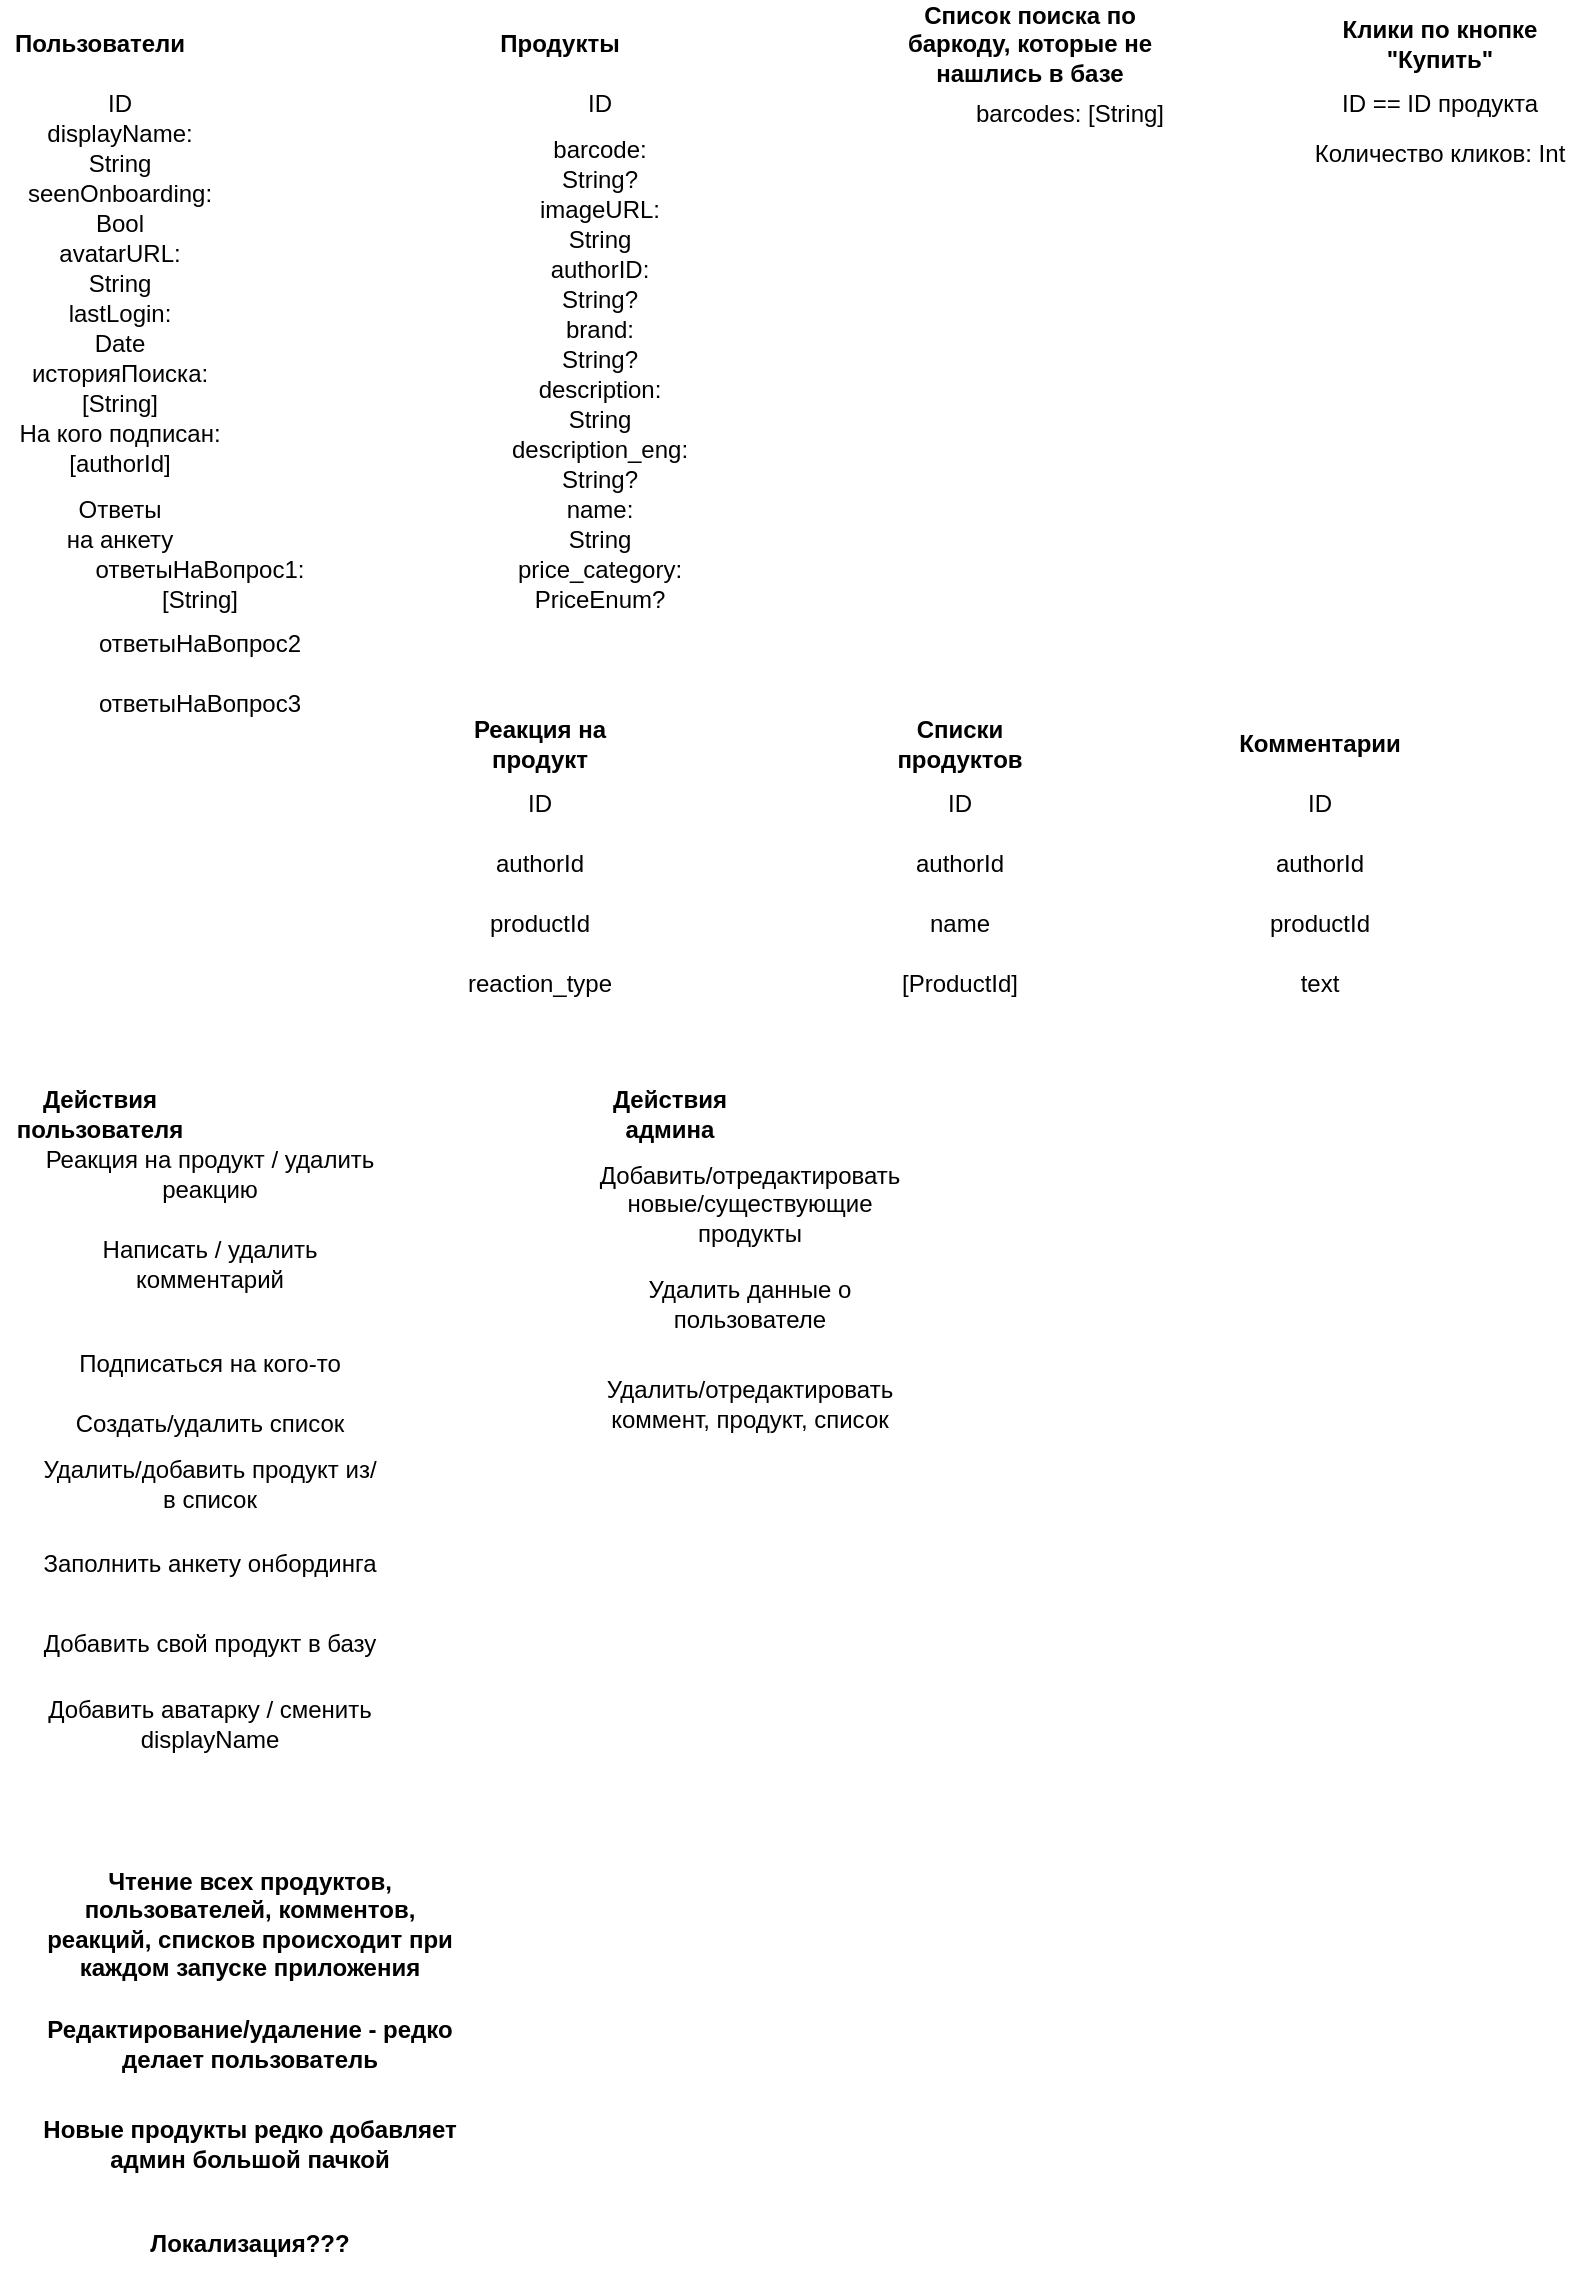 <mxfile version="20.2.0" type="github">
  <diagram id="zTItZL9wTKK4X7dXP2Oj" name="Страница 1">
    <mxGraphModel dx="1129" dy="770" grid="1" gridSize="10" guides="1" tooltips="1" connect="1" arrows="1" fold="1" page="1" pageScale="1" pageWidth="827" pageHeight="1169" math="0" shadow="0">
      <root>
        <mxCell id="0" />
        <mxCell id="1" parent="0" />
        <mxCell id="taa9uCPGDnzsBaroi36O-1" value="Пользователи" style="text;html=1;strokeColor=none;fillColor=none;align=center;verticalAlign=middle;whiteSpace=wrap;rounded=0;fontStyle=1" vertex="1" parent="1">
          <mxGeometry x="50" y="20" width="60" height="30" as="geometry" />
        </mxCell>
        <mxCell id="taa9uCPGDnzsBaroi36O-2" value="displayName: String" style="text;html=1;strokeColor=none;fillColor=none;align=center;verticalAlign=middle;whiteSpace=wrap;rounded=0;" vertex="1" parent="1">
          <mxGeometry x="60" y="72" width="60" height="30" as="geometry" />
        </mxCell>
        <mxCell id="taa9uCPGDnzsBaroi36O-3" value="seenOnboarding: Bool" style="text;html=1;strokeColor=none;fillColor=none;align=center;verticalAlign=middle;whiteSpace=wrap;rounded=0;" vertex="1" parent="1">
          <mxGeometry x="60" y="102" width="60" height="30" as="geometry" />
        </mxCell>
        <mxCell id="taa9uCPGDnzsBaroi36O-4" value="Ответы на анкету" style="text;html=1;strokeColor=none;fillColor=none;align=center;verticalAlign=middle;whiteSpace=wrap;rounded=0;" vertex="1" parent="1">
          <mxGeometry x="60" y="260" width="60" height="30" as="geometry" />
        </mxCell>
        <mxCell id="taa9uCPGDnzsBaroi36O-5" value="ответыНаВопрос1: [String]" style="text;html=1;strokeColor=none;fillColor=none;align=center;verticalAlign=middle;whiteSpace=wrap;rounded=0;" vertex="1" parent="1">
          <mxGeometry x="100" y="290" width="60" height="30" as="geometry" />
        </mxCell>
        <mxCell id="taa9uCPGDnzsBaroi36O-6" value="На кого подписан: [authorId]" style="text;html=1;strokeColor=none;fillColor=none;align=center;verticalAlign=middle;whiteSpace=wrap;rounded=0;" vertex="1" parent="1">
          <mxGeometry x="30" y="222" width="120" height="30" as="geometry" />
        </mxCell>
        <mxCell id="taa9uCPGDnzsBaroi36O-7" value="avatarURL: String" style="text;html=1;strokeColor=none;fillColor=none;align=center;verticalAlign=middle;whiteSpace=wrap;rounded=0;" vertex="1" parent="1">
          <mxGeometry x="60" y="132" width="60" height="30" as="geometry" />
        </mxCell>
        <mxCell id="taa9uCPGDnzsBaroi36O-8" value="lastLogin: Date" style="text;html=1;strokeColor=none;fillColor=none;align=center;verticalAlign=middle;whiteSpace=wrap;rounded=0;" vertex="1" parent="1">
          <mxGeometry x="60" y="162" width="60" height="30" as="geometry" />
        </mxCell>
        <mxCell id="taa9uCPGDnzsBaroi36O-9" value="историяПоиска:[String]" style="text;html=1;strokeColor=none;fillColor=none;align=center;verticalAlign=middle;whiteSpace=wrap;rounded=0;" vertex="1" parent="1">
          <mxGeometry x="60" y="192" width="60" height="30" as="geometry" />
        </mxCell>
        <mxCell id="taa9uCPGDnzsBaroi36O-11" value="Список поиска по баркоду, которые не нашлись в базе" style="text;html=1;strokeColor=none;fillColor=none;align=center;verticalAlign=middle;whiteSpace=wrap;rounded=0;fontStyle=1" vertex="1" parent="1">
          <mxGeometry x="470" y="20" width="150" height="30" as="geometry" />
        </mxCell>
        <mxCell id="taa9uCPGDnzsBaroi36O-12" value="Продукты" style="text;html=1;strokeColor=none;fillColor=none;align=center;verticalAlign=middle;whiteSpace=wrap;rounded=0;fontStyle=1" vertex="1" parent="1">
          <mxGeometry x="280" y="20" width="60" height="30" as="geometry" />
        </mxCell>
        <mxCell id="taa9uCPGDnzsBaroi36O-13" value="ID" style="text;html=1;strokeColor=none;fillColor=none;align=center;verticalAlign=middle;whiteSpace=wrap;rounded=0;" vertex="1" parent="1">
          <mxGeometry x="300" y="50" width="60" height="30" as="geometry" />
        </mxCell>
        <mxCell id="taa9uCPGDnzsBaroi36O-14" value="ID" style="text;html=1;strokeColor=none;fillColor=none;align=center;verticalAlign=middle;whiteSpace=wrap;rounded=0;" vertex="1" parent="1">
          <mxGeometry x="60" y="50" width="60" height="30" as="geometry" />
        </mxCell>
        <mxCell id="taa9uCPGDnzsBaroi36O-15" value="barcode: String?" style="text;html=1;strokeColor=none;fillColor=none;align=center;verticalAlign=middle;whiteSpace=wrap;rounded=0;" vertex="1" parent="1">
          <mxGeometry x="300" y="80" width="60" height="30" as="geometry" />
        </mxCell>
        <mxCell id="taa9uCPGDnzsBaroi36O-16" value="imageURL: String" style="text;html=1;strokeColor=none;fillColor=none;align=center;verticalAlign=middle;whiteSpace=wrap;rounded=0;" vertex="1" parent="1">
          <mxGeometry x="300" y="110" width="60" height="30" as="geometry" />
        </mxCell>
        <mxCell id="taa9uCPGDnzsBaroi36O-17" value="authorID: String?" style="text;html=1;strokeColor=none;fillColor=none;align=center;verticalAlign=middle;whiteSpace=wrap;rounded=0;" vertex="1" parent="1">
          <mxGeometry x="300" y="140" width="60" height="30" as="geometry" />
        </mxCell>
        <mxCell id="taa9uCPGDnzsBaroi36O-18" value="brand: String?" style="text;html=1;strokeColor=none;fillColor=none;align=center;verticalAlign=middle;whiteSpace=wrap;rounded=0;" vertex="1" parent="1">
          <mxGeometry x="300" y="170" width="60" height="30" as="geometry" />
        </mxCell>
        <mxCell id="taa9uCPGDnzsBaroi36O-19" value="description: String" style="text;html=1;strokeColor=none;fillColor=none;align=center;verticalAlign=middle;whiteSpace=wrap;rounded=0;" vertex="1" parent="1">
          <mxGeometry x="300" y="200" width="60" height="30" as="geometry" />
        </mxCell>
        <mxCell id="taa9uCPGDnzsBaroi36O-20" value="description_eng: String?" style="text;html=1;strokeColor=none;fillColor=none;align=center;verticalAlign=middle;whiteSpace=wrap;rounded=0;" vertex="1" parent="1">
          <mxGeometry x="300" y="230" width="60" height="30" as="geometry" />
        </mxCell>
        <mxCell id="taa9uCPGDnzsBaroi36O-21" value="name: String" style="text;html=1;strokeColor=none;fillColor=none;align=center;verticalAlign=middle;whiteSpace=wrap;rounded=0;" vertex="1" parent="1">
          <mxGeometry x="300" y="260" width="60" height="30" as="geometry" />
        </mxCell>
        <mxCell id="taa9uCPGDnzsBaroi36O-22" value="price_category: PriceEnum?" style="text;html=1;strokeColor=none;fillColor=none;align=center;verticalAlign=middle;whiteSpace=wrap;rounded=0;" vertex="1" parent="1">
          <mxGeometry x="300" y="290" width="60" height="30" as="geometry" />
        </mxCell>
        <mxCell id="taa9uCPGDnzsBaroi36O-23" value="Реакция на продукт" style="text;html=1;strokeColor=none;fillColor=none;align=center;verticalAlign=middle;whiteSpace=wrap;rounded=0;fontStyle=1" vertex="1" parent="1">
          <mxGeometry x="255" y="370" width="90" height="30" as="geometry" />
        </mxCell>
        <mxCell id="taa9uCPGDnzsBaroi36O-24" value="ответыНаВопрос2" style="text;html=1;strokeColor=none;fillColor=none;align=center;verticalAlign=middle;whiteSpace=wrap;rounded=0;" vertex="1" parent="1">
          <mxGeometry x="100" y="320" width="60" height="30" as="geometry" />
        </mxCell>
        <mxCell id="taa9uCPGDnzsBaroi36O-25" value="ответыНаВопрос3" style="text;html=1;strokeColor=none;fillColor=none;align=center;verticalAlign=middle;whiteSpace=wrap;rounded=0;" vertex="1" parent="1">
          <mxGeometry x="100" y="350" width="60" height="30" as="geometry" />
        </mxCell>
        <mxCell id="taa9uCPGDnzsBaroi36O-26" value="ID" style="text;html=1;strokeColor=none;fillColor=none;align=center;verticalAlign=middle;whiteSpace=wrap;rounded=0;" vertex="1" parent="1">
          <mxGeometry x="270" y="400" width="60" height="30" as="geometry" />
        </mxCell>
        <mxCell id="taa9uCPGDnzsBaroi36O-27" value="authorId" style="text;html=1;strokeColor=none;fillColor=none;align=center;verticalAlign=middle;whiteSpace=wrap;rounded=0;" vertex="1" parent="1">
          <mxGeometry x="270" y="430" width="60" height="30" as="geometry" />
        </mxCell>
        <mxCell id="taa9uCPGDnzsBaroi36O-28" value="productId" style="text;html=1;strokeColor=none;fillColor=none;align=center;verticalAlign=middle;whiteSpace=wrap;rounded=0;" vertex="1" parent="1">
          <mxGeometry x="270" y="460" width="60" height="30" as="geometry" />
        </mxCell>
        <mxCell id="taa9uCPGDnzsBaroi36O-29" value="reaction_type" style="text;html=1;strokeColor=none;fillColor=none;align=center;verticalAlign=middle;whiteSpace=wrap;rounded=0;" vertex="1" parent="1">
          <mxGeometry x="270" y="490" width="60" height="30" as="geometry" />
        </mxCell>
        <mxCell id="taa9uCPGDnzsBaroi36O-30" value="Списки продуктов" style="text;html=1;strokeColor=none;fillColor=none;align=center;verticalAlign=middle;whiteSpace=wrap;rounded=0;fontStyle=1" vertex="1" parent="1">
          <mxGeometry x="480" y="370" width="60" height="30" as="geometry" />
        </mxCell>
        <mxCell id="taa9uCPGDnzsBaroi36O-31" value="ID" style="text;html=1;strokeColor=none;fillColor=none;align=center;verticalAlign=middle;whiteSpace=wrap;rounded=0;" vertex="1" parent="1">
          <mxGeometry x="480" y="400" width="60" height="30" as="geometry" />
        </mxCell>
        <mxCell id="taa9uCPGDnzsBaroi36O-32" value="authorId" style="text;html=1;strokeColor=none;fillColor=none;align=center;verticalAlign=middle;whiteSpace=wrap;rounded=0;" vertex="1" parent="1">
          <mxGeometry x="480" y="430" width="60" height="30" as="geometry" />
        </mxCell>
        <mxCell id="taa9uCPGDnzsBaroi36O-33" value="name" style="text;html=1;strokeColor=none;fillColor=none;align=center;verticalAlign=middle;whiteSpace=wrap;rounded=0;" vertex="1" parent="1">
          <mxGeometry x="480" y="460" width="60" height="30" as="geometry" />
        </mxCell>
        <mxCell id="taa9uCPGDnzsBaroi36O-34" value="[ProductId]" style="text;html=1;strokeColor=none;fillColor=none;align=center;verticalAlign=middle;whiteSpace=wrap;rounded=0;" vertex="1" parent="1">
          <mxGeometry x="480" y="490" width="60" height="30" as="geometry" />
        </mxCell>
        <mxCell id="taa9uCPGDnzsBaroi36O-35" value="barcodes: [String]" style="text;html=1;strokeColor=none;fillColor=none;align=center;verticalAlign=middle;whiteSpace=wrap;rounded=0;" vertex="1" parent="1">
          <mxGeometry x="490" y="60" width="150" height="20" as="geometry" />
        </mxCell>
        <mxCell id="taa9uCPGDnzsBaroi36O-36" value="Комментарии" style="text;html=1;strokeColor=none;fillColor=none;align=center;verticalAlign=middle;whiteSpace=wrap;rounded=0;fontStyle=1" vertex="1" parent="1">
          <mxGeometry x="660" y="370" width="60" height="30" as="geometry" />
        </mxCell>
        <mxCell id="taa9uCPGDnzsBaroi36O-37" value="ID" style="text;html=1;strokeColor=none;fillColor=none;align=center;verticalAlign=middle;whiteSpace=wrap;rounded=0;" vertex="1" parent="1">
          <mxGeometry x="660" y="400" width="60" height="30" as="geometry" />
        </mxCell>
        <mxCell id="taa9uCPGDnzsBaroi36O-39" value="authorId" style="text;html=1;strokeColor=none;fillColor=none;align=center;verticalAlign=middle;whiteSpace=wrap;rounded=0;" vertex="1" parent="1">
          <mxGeometry x="660" y="430" width="60" height="30" as="geometry" />
        </mxCell>
        <mxCell id="taa9uCPGDnzsBaroi36O-40" value="productId" style="text;html=1;strokeColor=none;fillColor=none;align=center;verticalAlign=middle;whiteSpace=wrap;rounded=0;" vertex="1" parent="1">
          <mxGeometry x="660" y="460" width="60" height="30" as="geometry" />
        </mxCell>
        <mxCell id="taa9uCPGDnzsBaroi36O-41" value="text" style="text;html=1;strokeColor=none;fillColor=none;align=center;verticalAlign=middle;whiteSpace=wrap;rounded=0;" vertex="1" parent="1">
          <mxGeometry x="660" y="490" width="60" height="30" as="geometry" />
        </mxCell>
        <mxCell id="taa9uCPGDnzsBaroi36O-42" value="Клики по кнопке &quot;Купить&quot;" style="text;html=1;strokeColor=none;fillColor=none;align=center;verticalAlign=middle;whiteSpace=wrap;rounded=0;fontStyle=1" vertex="1" parent="1">
          <mxGeometry x="700" y="20" width="100" height="30" as="geometry" />
        </mxCell>
        <mxCell id="taa9uCPGDnzsBaroi36O-43" value="ID == ID продукта" style="text;html=1;strokeColor=none;fillColor=none;align=center;verticalAlign=middle;whiteSpace=wrap;rounded=0;" vertex="1" parent="1">
          <mxGeometry x="675" y="55" width="150" height="20" as="geometry" />
        </mxCell>
        <mxCell id="taa9uCPGDnzsBaroi36O-44" value="Количество кликов: Int" style="text;html=1;strokeColor=none;fillColor=none;align=center;verticalAlign=middle;whiteSpace=wrap;rounded=0;" vertex="1" parent="1">
          <mxGeometry x="675" y="80" width="150" height="20" as="geometry" />
        </mxCell>
        <mxCell id="taa9uCPGDnzsBaroi36O-45" value="Действия пользователя" style="text;html=1;strokeColor=none;fillColor=none;align=center;verticalAlign=middle;whiteSpace=wrap;rounded=0;fontStyle=1" vertex="1" parent="1">
          <mxGeometry x="35" y="555" width="90" height="30" as="geometry" />
        </mxCell>
        <mxCell id="taa9uCPGDnzsBaroi36O-46" value="&lt;span style=&quot;font-weight: normal;&quot;&gt;Реакция на продукт / удалить реакцию&lt;/span&gt;" style="text;html=1;strokeColor=none;fillColor=none;align=center;verticalAlign=middle;whiteSpace=wrap;rounded=0;fontStyle=1" vertex="1" parent="1">
          <mxGeometry x="50" y="585" width="170" height="30" as="geometry" />
        </mxCell>
        <mxCell id="taa9uCPGDnzsBaroi36O-47" value="&lt;span style=&quot;font-weight: normal;&quot;&gt;Написать / удалить комментарий&lt;/span&gt;" style="text;html=1;strokeColor=none;fillColor=none;align=center;verticalAlign=middle;whiteSpace=wrap;rounded=0;fontStyle=1" vertex="1" parent="1">
          <mxGeometry x="50" y="630" width="170" height="30" as="geometry" />
        </mxCell>
        <mxCell id="taa9uCPGDnzsBaroi36O-48" value="&lt;span style=&quot;font-weight: normal;&quot;&gt;Подписаться на кого-то&lt;/span&gt;" style="text;html=1;strokeColor=none;fillColor=none;align=center;verticalAlign=middle;whiteSpace=wrap;rounded=0;fontStyle=1" vertex="1" parent="1">
          <mxGeometry x="50" y="680" width="170" height="30" as="geometry" />
        </mxCell>
        <mxCell id="taa9uCPGDnzsBaroi36O-49" value="&lt;span style=&quot;font-weight: normal;&quot;&gt;Создать/удалить список&lt;/span&gt;" style="text;html=1;strokeColor=none;fillColor=none;align=center;verticalAlign=middle;whiteSpace=wrap;rounded=0;fontStyle=1" vertex="1" parent="1">
          <mxGeometry x="50" y="710" width="170" height="30" as="geometry" />
        </mxCell>
        <mxCell id="taa9uCPGDnzsBaroi36O-50" value="&lt;span style=&quot;font-weight: normal;&quot;&gt;Удалить/добавить продукт из/в список&lt;/span&gt;" style="text;html=1;strokeColor=none;fillColor=none;align=center;verticalAlign=middle;whiteSpace=wrap;rounded=0;fontStyle=1" vertex="1" parent="1">
          <mxGeometry x="50" y="740" width="170" height="30" as="geometry" />
        </mxCell>
        <mxCell id="taa9uCPGDnzsBaroi36O-51" value="&lt;span style=&quot;font-weight: 400;&quot;&gt;Заполнить анкету онбординга&lt;/span&gt;" style="text;html=1;strokeColor=none;fillColor=none;align=center;verticalAlign=middle;whiteSpace=wrap;rounded=0;fontStyle=1" vertex="1" parent="1">
          <mxGeometry x="50" y="780" width="170" height="30" as="geometry" />
        </mxCell>
        <mxCell id="taa9uCPGDnzsBaroi36O-52" value="&lt;span style=&quot;font-weight: 400;&quot;&gt;Добавить свой продукт в базу&lt;/span&gt;" style="text;html=1;strokeColor=none;fillColor=none;align=center;verticalAlign=middle;whiteSpace=wrap;rounded=0;fontStyle=1" vertex="1" parent="1">
          <mxGeometry x="50" y="820" width="170" height="30" as="geometry" />
        </mxCell>
        <mxCell id="taa9uCPGDnzsBaroi36O-53" value="&lt;span style=&quot;font-weight: 400;&quot;&gt;Добавить аватарку / сменить displayName&lt;/span&gt;" style="text;html=1;strokeColor=none;fillColor=none;align=center;verticalAlign=middle;whiteSpace=wrap;rounded=0;fontStyle=1" vertex="1" parent="1">
          <mxGeometry x="50" y="860" width="170" height="30" as="geometry" />
        </mxCell>
        <mxCell id="taa9uCPGDnzsBaroi36O-54" value="Действия админа" style="text;html=1;strokeColor=none;fillColor=none;align=center;verticalAlign=middle;whiteSpace=wrap;rounded=0;fontStyle=1" vertex="1" parent="1">
          <mxGeometry x="320" y="555" width="90" height="30" as="geometry" />
        </mxCell>
        <mxCell id="taa9uCPGDnzsBaroi36O-55" value="&lt;span style=&quot;font-weight: normal;&quot;&gt;Добавить/отредактировать новые/существующие продукты&lt;/span&gt;" style="text;html=1;strokeColor=none;fillColor=none;align=center;verticalAlign=middle;whiteSpace=wrap;rounded=0;fontStyle=1" vertex="1" parent="1">
          <mxGeometry x="320" y="600" width="170" height="30" as="geometry" />
        </mxCell>
        <mxCell id="taa9uCPGDnzsBaroi36O-56" value="&lt;span style=&quot;font-weight: normal;&quot;&gt;Удалить данные о пользователе&lt;/span&gt;" style="text;html=1;strokeColor=none;fillColor=none;align=center;verticalAlign=middle;whiteSpace=wrap;rounded=0;fontStyle=1" vertex="1" parent="1">
          <mxGeometry x="320" y="650" width="170" height="30" as="geometry" />
        </mxCell>
        <mxCell id="taa9uCPGDnzsBaroi36O-57" value="&lt;span style=&quot;font-weight: normal;&quot;&gt;Удалить/отредактировать коммент, продукт, список&lt;/span&gt;" style="text;html=1;strokeColor=none;fillColor=none;align=center;verticalAlign=middle;whiteSpace=wrap;rounded=0;fontStyle=1" vertex="1" parent="1">
          <mxGeometry x="320" y="700" width="170" height="30" as="geometry" />
        </mxCell>
        <mxCell id="taa9uCPGDnzsBaroi36O-58" value="Локализация???" style="text;html=1;strokeColor=none;fillColor=none;align=center;verticalAlign=middle;whiteSpace=wrap;rounded=0;fontStyle=1" vertex="1" parent="1">
          <mxGeometry x="110" y="1120" width="90" height="30" as="geometry" />
        </mxCell>
        <mxCell id="taa9uCPGDnzsBaroi36O-59" value="Чтение всех продуктов, пользователей, комментов, реакций, списков происходит при каждом запуске приложения" style="text;html=1;strokeColor=none;fillColor=none;align=center;verticalAlign=middle;whiteSpace=wrap;rounded=0;fontStyle=1" vertex="1" parent="1">
          <mxGeometry x="50" y="960" width="210" height="30" as="geometry" />
        </mxCell>
        <mxCell id="taa9uCPGDnzsBaroi36O-60" value="Редактирование/удаление - редко делает пользователь" style="text;html=1;strokeColor=none;fillColor=none;align=center;verticalAlign=middle;whiteSpace=wrap;rounded=0;fontStyle=1" vertex="1" parent="1">
          <mxGeometry x="50" y="1020" width="210" height="30" as="geometry" />
        </mxCell>
        <mxCell id="taa9uCPGDnzsBaroi36O-61" value="Новые продукты редко добавляет админ большой пачкой" style="text;html=1;strokeColor=none;fillColor=none;align=center;verticalAlign=middle;whiteSpace=wrap;rounded=0;fontStyle=1" vertex="1" parent="1">
          <mxGeometry x="50" y="1070" width="210" height="30" as="geometry" />
        </mxCell>
      </root>
    </mxGraphModel>
  </diagram>
</mxfile>
